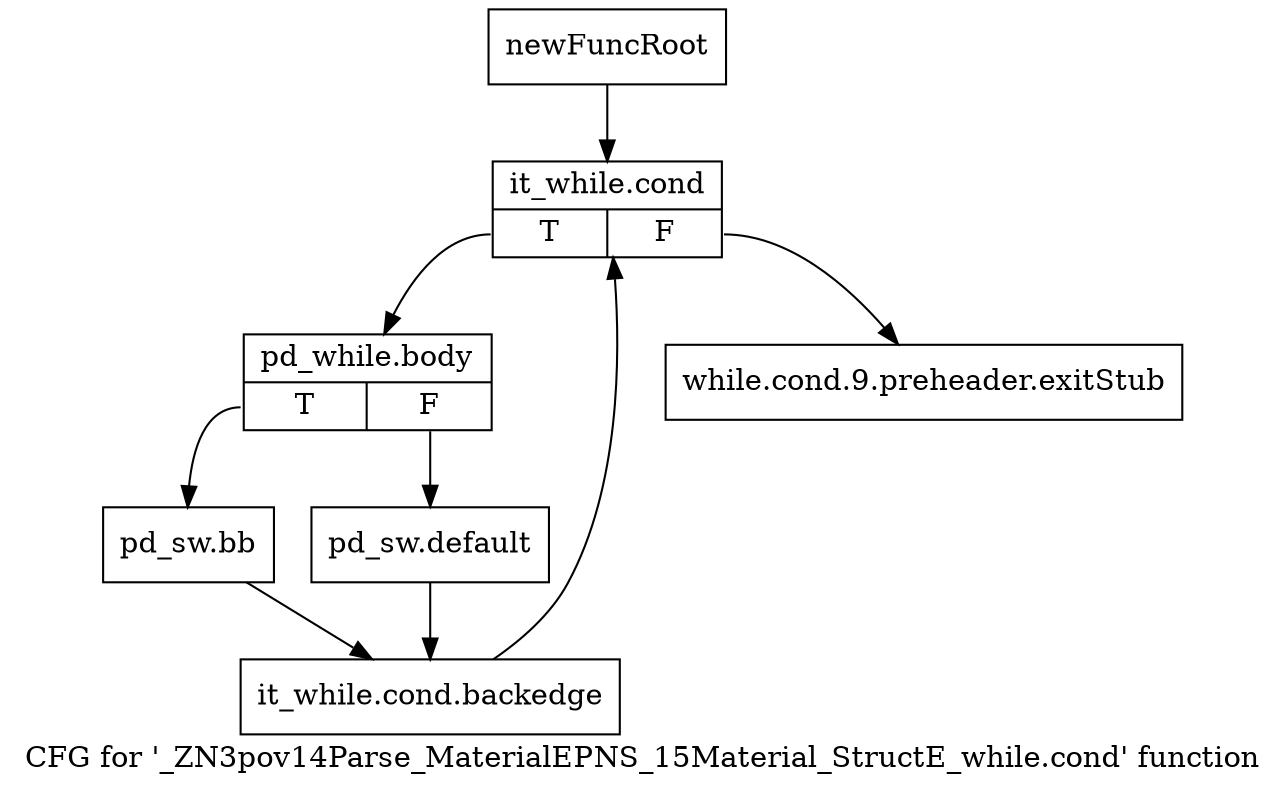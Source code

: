 digraph "CFG for '_ZN3pov14Parse_MaterialEPNS_15Material_StructE_while.cond' function" {
	label="CFG for '_ZN3pov14Parse_MaterialEPNS_15Material_StructE_while.cond' function";

	Node0x2892450 [shape=record,label="{newFuncRoot}"];
	Node0x2892450 -> Node0x28924f0;
	Node0x28924a0 [shape=record,label="{while.cond.9.preheader.exitStub}"];
	Node0x28924f0 [shape=record,label="{it_while.cond|{<s0>T|<s1>F}}"];
	Node0x28924f0:s0 -> Node0x2892540;
	Node0x28924f0:s1 -> Node0x28924a0;
	Node0x2892540 [shape=record,label="{pd_while.body|{<s0>T|<s1>F}}"];
	Node0x2892540:s0 -> Node0x28925e0;
	Node0x2892540:s1 -> Node0x2892590;
	Node0x2892590 [shape=record,label="{pd_sw.default}"];
	Node0x2892590 -> Node0x2892630;
	Node0x28925e0 [shape=record,label="{pd_sw.bb}"];
	Node0x28925e0 -> Node0x2892630;
	Node0x2892630 [shape=record,label="{it_while.cond.backedge}"];
	Node0x2892630 -> Node0x28924f0;
}

